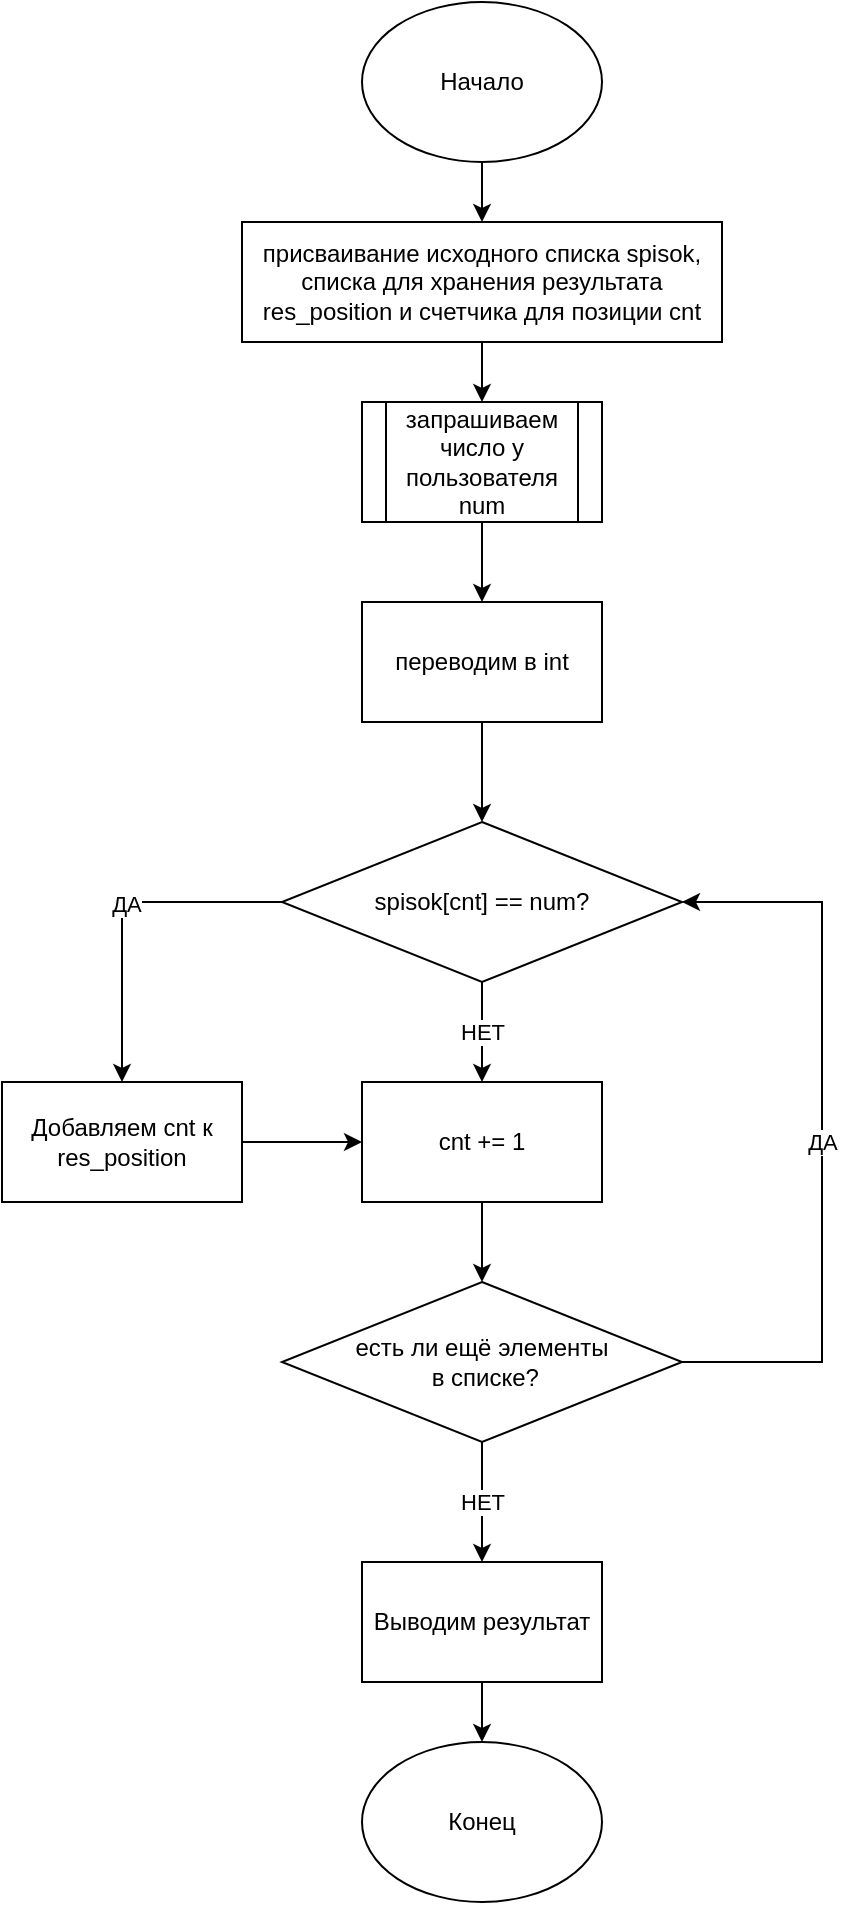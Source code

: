 <mxfile version="14.2.9" type="github">
  <diagram id="m6xwDPNv-axrxuQFzOTo" name="Page-1">
    <mxGraphModel dx="946" dy="614" grid="1" gridSize="10" guides="1" tooltips="1" connect="1" arrows="1" fold="1" page="1" pageScale="1" pageWidth="827" pageHeight="1169" math="0" shadow="0">
      <root>
        <mxCell id="0" />
        <mxCell id="1" parent="0" />
        <mxCell id="AEOy5ifyRcNUia7ObFqS-3" style="edgeStyle=orthogonalEdgeStyle;rounded=0;orthogonalLoop=1;jettySize=auto;html=1;exitX=0.5;exitY=1;exitDx=0;exitDy=0;entryX=0.5;entryY=0;entryDx=0;entryDy=0;" edge="1" parent="1" source="AEOy5ifyRcNUia7ObFqS-1" target="AEOy5ifyRcNUia7ObFqS-2">
          <mxGeometry relative="1" as="geometry" />
        </mxCell>
        <mxCell id="AEOy5ifyRcNUia7ObFqS-1" value="Начало" style="ellipse;whiteSpace=wrap;html=1;" vertex="1" parent="1">
          <mxGeometry x="360" y="70" width="120" height="80" as="geometry" />
        </mxCell>
        <mxCell id="AEOy5ifyRcNUia7ObFqS-5" style="edgeStyle=orthogonalEdgeStyle;rounded=0;orthogonalLoop=1;jettySize=auto;html=1;exitX=0.5;exitY=1;exitDx=0;exitDy=0;entryX=0.5;entryY=0;entryDx=0;entryDy=0;" edge="1" parent="1" source="AEOy5ifyRcNUia7ObFqS-2" target="AEOy5ifyRcNUia7ObFqS-4">
          <mxGeometry relative="1" as="geometry" />
        </mxCell>
        <mxCell id="AEOy5ifyRcNUia7ObFqS-2" value="присваивание исходного списка spisok, списка для хранения результата res_position и счетчика для позиции cnt" style="rounded=0;whiteSpace=wrap;html=1;" vertex="1" parent="1">
          <mxGeometry x="300" y="180" width="240" height="60" as="geometry" />
        </mxCell>
        <mxCell id="AEOy5ifyRcNUia7ObFqS-7" style="edgeStyle=orthogonalEdgeStyle;rounded=0;orthogonalLoop=1;jettySize=auto;html=1;exitX=0.5;exitY=1;exitDx=0;exitDy=0;entryX=0.5;entryY=0;entryDx=0;entryDy=0;" edge="1" parent="1" source="AEOy5ifyRcNUia7ObFqS-4" target="AEOy5ifyRcNUia7ObFqS-6">
          <mxGeometry relative="1" as="geometry" />
        </mxCell>
        <mxCell id="AEOy5ifyRcNUia7ObFqS-4" value="запрашиваем число у пользователя num" style="shape=process;whiteSpace=wrap;html=1;backgroundOutline=1;" vertex="1" parent="1">
          <mxGeometry x="360" y="270" width="120" height="60" as="geometry" />
        </mxCell>
        <mxCell id="AEOy5ifyRcNUia7ObFqS-9" style="edgeStyle=orthogonalEdgeStyle;rounded=0;orthogonalLoop=1;jettySize=auto;html=1;exitX=0.5;exitY=1;exitDx=0;exitDy=0;entryX=0.5;entryY=0;entryDx=0;entryDy=0;" edge="1" parent="1" source="AEOy5ifyRcNUia7ObFqS-6" target="AEOy5ifyRcNUia7ObFqS-8">
          <mxGeometry relative="1" as="geometry" />
        </mxCell>
        <mxCell id="AEOy5ifyRcNUia7ObFqS-6" value="переводим в int" style="rounded=0;whiteSpace=wrap;html=1;" vertex="1" parent="1">
          <mxGeometry x="360" y="370" width="120" height="60" as="geometry" />
        </mxCell>
        <mxCell id="AEOy5ifyRcNUia7ObFqS-13" style="edgeStyle=orthogonalEdgeStyle;rounded=0;orthogonalLoop=1;jettySize=auto;html=1;exitX=0;exitY=0.5;exitDx=0;exitDy=0;entryX=0.5;entryY=0;entryDx=0;entryDy=0;" edge="1" parent="1" source="AEOy5ifyRcNUia7ObFqS-8" target="AEOy5ifyRcNUia7ObFqS-12">
          <mxGeometry relative="1" as="geometry" />
        </mxCell>
        <mxCell id="AEOy5ifyRcNUia7ObFqS-14" value="ДА" style="edgeLabel;html=1;align=center;verticalAlign=middle;resizable=0;points=[];" vertex="1" connectable="0" parent="AEOy5ifyRcNUia7ObFqS-13">
          <mxGeometry x="-0.082" y="1" relative="1" as="geometry">
            <mxPoint as="offset" />
          </mxGeometry>
        </mxCell>
        <mxCell id="AEOy5ifyRcNUia7ObFqS-15" value="НЕТ" style="edgeStyle=orthogonalEdgeStyle;rounded=0;orthogonalLoop=1;jettySize=auto;html=1;exitX=0.5;exitY=1;exitDx=0;exitDy=0;entryX=0.5;entryY=0;entryDx=0;entryDy=0;" edge="1" parent="1" source="AEOy5ifyRcNUia7ObFqS-8" target="AEOy5ifyRcNUia7ObFqS-10">
          <mxGeometry relative="1" as="geometry" />
        </mxCell>
        <mxCell id="AEOy5ifyRcNUia7ObFqS-8" value="spisok[cnt] == num?" style="rhombus;whiteSpace=wrap;html=1;" vertex="1" parent="1">
          <mxGeometry x="320" y="480" width="200" height="80" as="geometry" />
        </mxCell>
        <mxCell id="AEOy5ifyRcNUia7ObFqS-18" style="edgeStyle=orthogonalEdgeStyle;rounded=0;orthogonalLoop=1;jettySize=auto;html=1;exitX=0.5;exitY=1;exitDx=0;exitDy=0;entryX=0.5;entryY=0;entryDx=0;entryDy=0;" edge="1" parent="1" source="AEOy5ifyRcNUia7ObFqS-10" target="AEOy5ifyRcNUia7ObFqS-17">
          <mxGeometry relative="1" as="geometry" />
        </mxCell>
        <mxCell id="AEOy5ifyRcNUia7ObFqS-10" value="cnt += 1" style="rounded=0;whiteSpace=wrap;html=1;" vertex="1" parent="1">
          <mxGeometry x="360" y="610" width="120" height="60" as="geometry" />
        </mxCell>
        <mxCell id="AEOy5ifyRcNUia7ObFqS-16" style="edgeStyle=orthogonalEdgeStyle;rounded=0;orthogonalLoop=1;jettySize=auto;html=1;exitX=1;exitY=0.5;exitDx=0;exitDy=0;entryX=0;entryY=0.5;entryDx=0;entryDy=0;" edge="1" parent="1" source="AEOy5ifyRcNUia7ObFqS-12" target="AEOy5ifyRcNUia7ObFqS-10">
          <mxGeometry relative="1" as="geometry" />
        </mxCell>
        <mxCell id="AEOy5ifyRcNUia7ObFqS-12" value="Добавляем cnt к res_position" style="rounded=0;whiteSpace=wrap;html=1;" vertex="1" parent="1">
          <mxGeometry x="180" y="610" width="120" height="60" as="geometry" />
        </mxCell>
        <mxCell id="AEOy5ifyRcNUia7ObFqS-19" style="edgeStyle=orthogonalEdgeStyle;rounded=0;orthogonalLoop=1;jettySize=auto;html=1;exitX=1;exitY=0.5;exitDx=0;exitDy=0;entryX=1;entryY=0.5;entryDx=0;entryDy=0;" edge="1" parent="1" source="AEOy5ifyRcNUia7ObFqS-17" target="AEOy5ifyRcNUia7ObFqS-8">
          <mxGeometry relative="1" as="geometry">
            <Array as="points">
              <mxPoint x="590" y="750" />
              <mxPoint x="590" y="520" />
            </Array>
          </mxGeometry>
        </mxCell>
        <mxCell id="AEOy5ifyRcNUia7ObFqS-20" value="ДА" style="edgeLabel;html=1;align=center;verticalAlign=middle;resizable=0;points=[];" vertex="1" connectable="0" parent="AEOy5ifyRcNUia7ObFqS-19">
          <mxGeometry x="-0.086" relative="1" as="geometry">
            <mxPoint y="-11" as="offset" />
          </mxGeometry>
        </mxCell>
        <mxCell id="AEOy5ifyRcNUia7ObFqS-22" value="НЕТ" style="edgeStyle=orthogonalEdgeStyle;rounded=0;orthogonalLoop=1;jettySize=auto;html=1;exitX=0.5;exitY=1;exitDx=0;exitDy=0;entryX=0.5;entryY=0;entryDx=0;entryDy=0;" edge="1" parent="1" source="AEOy5ifyRcNUia7ObFqS-17" target="AEOy5ifyRcNUia7ObFqS-21">
          <mxGeometry relative="1" as="geometry" />
        </mxCell>
        <mxCell id="AEOy5ifyRcNUia7ObFqS-17" value="есть ли ещё элементы&lt;br&gt;&amp;nbsp;в списке?" style="rhombus;whiteSpace=wrap;html=1;" vertex="1" parent="1">
          <mxGeometry x="320" y="710" width="200" height="80" as="geometry" />
        </mxCell>
        <mxCell id="AEOy5ifyRcNUia7ObFqS-24" style="edgeStyle=orthogonalEdgeStyle;rounded=0;orthogonalLoop=1;jettySize=auto;html=1;exitX=0.5;exitY=1;exitDx=0;exitDy=0;entryX=0.5;entryY=0;entryDx=0;entryDy=0;" edge="1" parent="1" source="AEOy5ifyRcNUia7ObFqS-21" target="AEOy5ifyRcNUia7ObFqS-23">
          <mxGeometry relative="1" as="geometry" />
        </mxCell>
        <mxCell id="AEOy5ifyRcNUia7ObFqS-21" value="Выводим результат" style="rounded=0;whiteSpace=wrap;html=1;" vertex="1" parent="1">
          <mxGeometry x="360" y="850" width="120" height="60" as="geometry" />
        </mxCell>
        <mxCell id="AEOy5ifyRcNUia7ObFqS-23" value="Конец" style="ellipse;whiteSpace=wrap;html=1;" vertex="1" parent="1">
          <mxGeometry x="360" y="940" width="120" height="80" as="geometry" />
        </mxCell>
      </root>
    </mxGraphModel>
  </diagram>
</mxfile>
